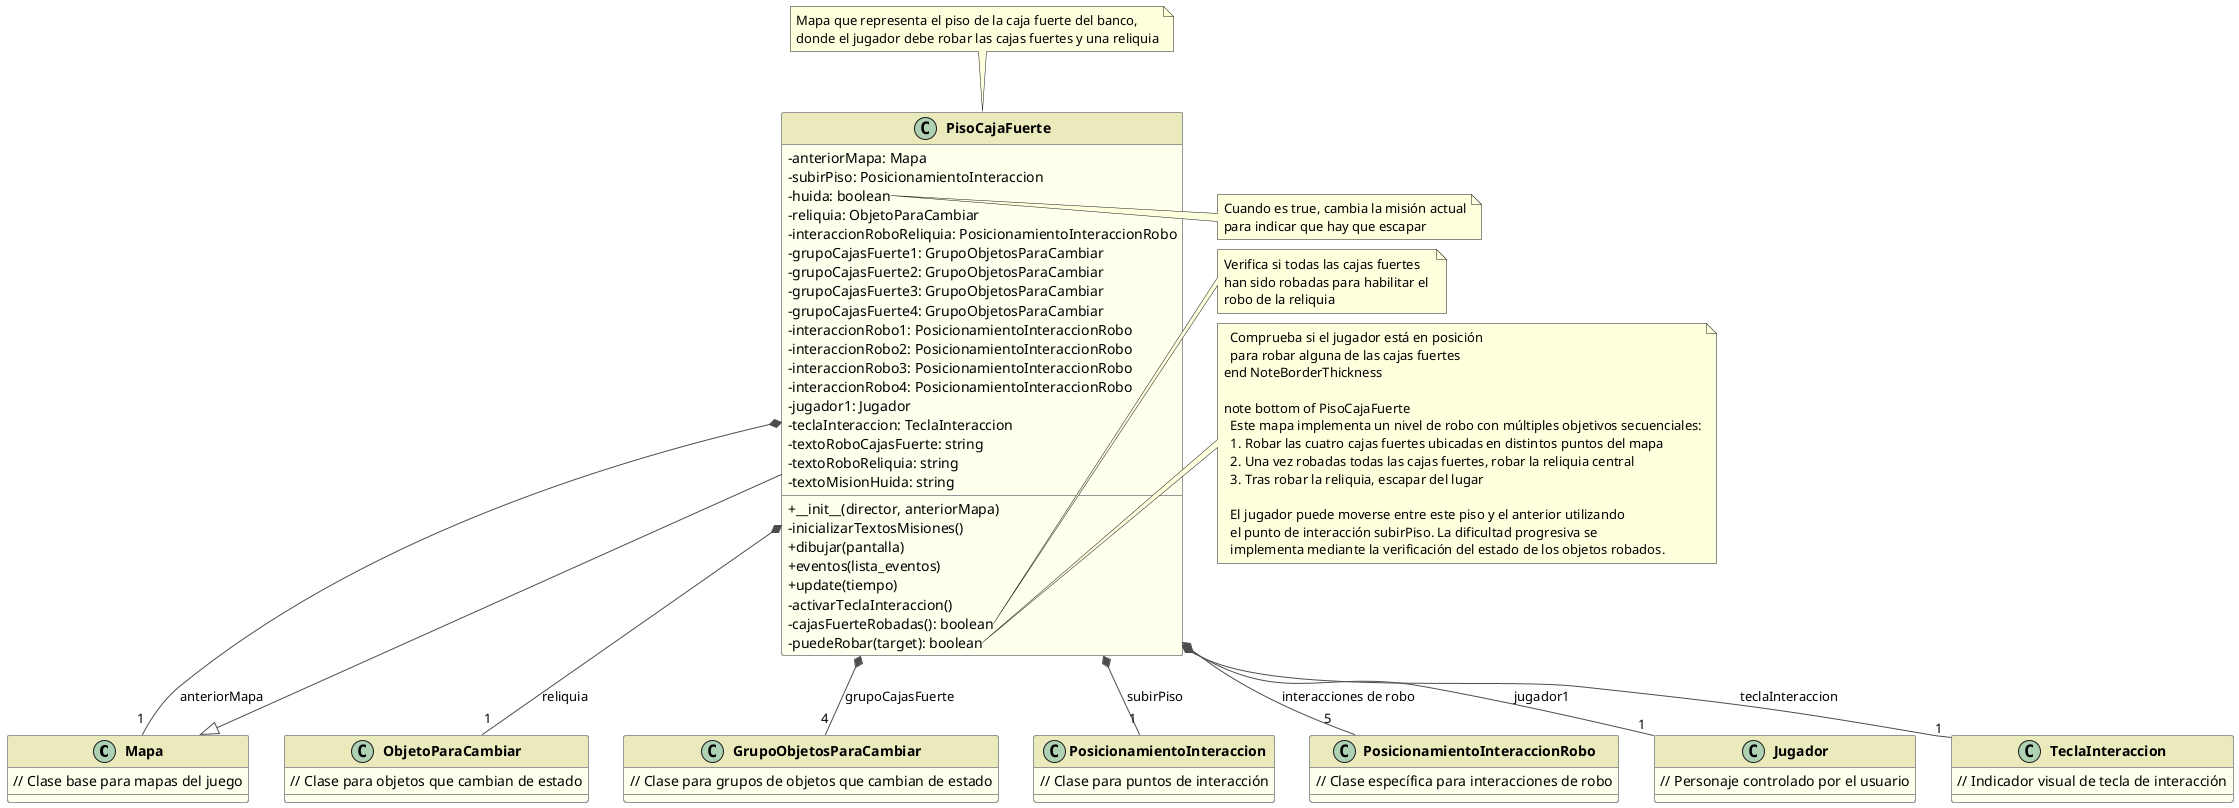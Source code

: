@startuml PisoCajaFuerte

skinparam classAttributeIconSize 0
skinparam classFontStyle bold
skinparam classBackgroundColor #FFFFEE
skinparam classBorderColor #969696
skinparam arrowColor #4D4D4D
skinparam shadowing false
skinparam stereotypeCBackgroundColor #CCE6FF

skinparam class {
  FontColor #000000
  HeaderBackgroundColor #EAEABD
  BorderThickness 1
}

class Mapa {
  // Clase base para mapas del juego
}

class PisoCajaFuerte {
  -anteriorMapa: Mapa
  -subirPiso: PosicionamientoInteraccion
  -huida: boolean
  -reliquia: ObjetoParaCambiar
  -interaccionRoboReliquia: PosicionamientoInteraccionRobo
  -grupoCajasFuerte1: GrupoObjetosParaCambiar
  -grupoCajasFuerte2: GrupoObjetosParaCambiar
  -grupoCajasFuerte3: GrupoObjetosParaCambiar
  -grupoCajasFuerte4: GrupoObjetosParaCambiar
  -interaccionRobo1: PosicionamientoInteraccionRobo
  -interaccionRobo2: PosicionamientoInteraccionRobo
  -interaccionRobo3: PosicionamientoInteraccionRobo
  -interaccionRobo4: PosicionamientoInteraccionRobo
  -jugador1: Jugador
  -teclaInteraccion: TeclaInteraccion
  -textoRoboCajasFuerte: string
  -textoRoboReliquia: string
  -textoMisionHuida: string
  +__init__(director, anteriorMapa)
  -inicializarTextosMisiones()
  +dibujar(pantalla)
  +eventos(lista_eventos)
  +update(tiempo)
  -activarTeclaInteraccion()
  -cajasFuerteRobadas(): boolean
  -puedeRobar(target): boolean
}

class ObjetoParaCambiar {
  // Clase para objetos que cambian de estado
}

class GrupoObjetosParaCambiar {
  // Clase para grupos de objetos que cambian de estado
}

class PosicionamientoInteraccion {
  // Clase para puntos de interacción
}

class PosicionamientoInteraccionRobo {
  // Clase específica para interacciones de robo
}

class Jugador {
  // Personaje controlado por el usuario
}

class TeclaInteraccion {
  // Indicador visual de tecla de interacción
}

' Relaciones
Mapa <|-- PisoCajaFuerte
PisoCajaFuerte *-- "1" ObjetoParaCambiar : reliquia
PisoCajaFuerte *-- "4" GrupoObjetosParaCambiar : grupoCajasFuerte
PisoCajaFuerte *-- "1" PosicionamientoInteraccion : subirPiso
PisoCajaFuerte *-- "5" PosicionamientoInteraccionRobo : interacciones de robo
PisoCajaFuerte *-- "1" Jugador : jugador1
PisoCajaFuerte *-- "1" TeclaInteraccion : teclaInteraccion
PisoCajaFuerte *-- "1" Mapa : anteriorMapa

note top of PisoCajaFuerte
  Mapa que representa el piso de la caja fuerte del banco,
  donde el jugador debe robar las cajas fuertes y una reliquia
end note

note right of PisoCajaFuerte::huida
  Cuando es true, cambia la misión actual
  para indicar que hay que escapar
end note

note right of PisoCajaFuerte::cajasFuerteRobadas
  Verifica si todas las cajas fuertes 
  han sido robadas para habilitar el 
  robo de la reliquia
end note

note right of PisoCajaFuerte::puedeRobar
  Comprueba si el jugador está en posición
  para robar alguna de las cajas fuertes
end NoteBorderThickness

note bottom of PisoCajaFuerte
  Este mapa implementa un nivel de robo con múltiples objetivos secuenciales:
  1. Robar las cuatro cajas fuertes ubicadas en distintos puntos del mapa
  2. Una vez robadas todas las cajas fuertes, robar la reliquia central
  3. Tras robar la reliquia, escapar del lugar
  
  El jugador puede moverse entre este piso y el anterior utilizando
  el punto de interacción subirPiso. La dificultad progresiva se
  implementa mediante la verificación del estado de los objetos robados.
end note

@enduml